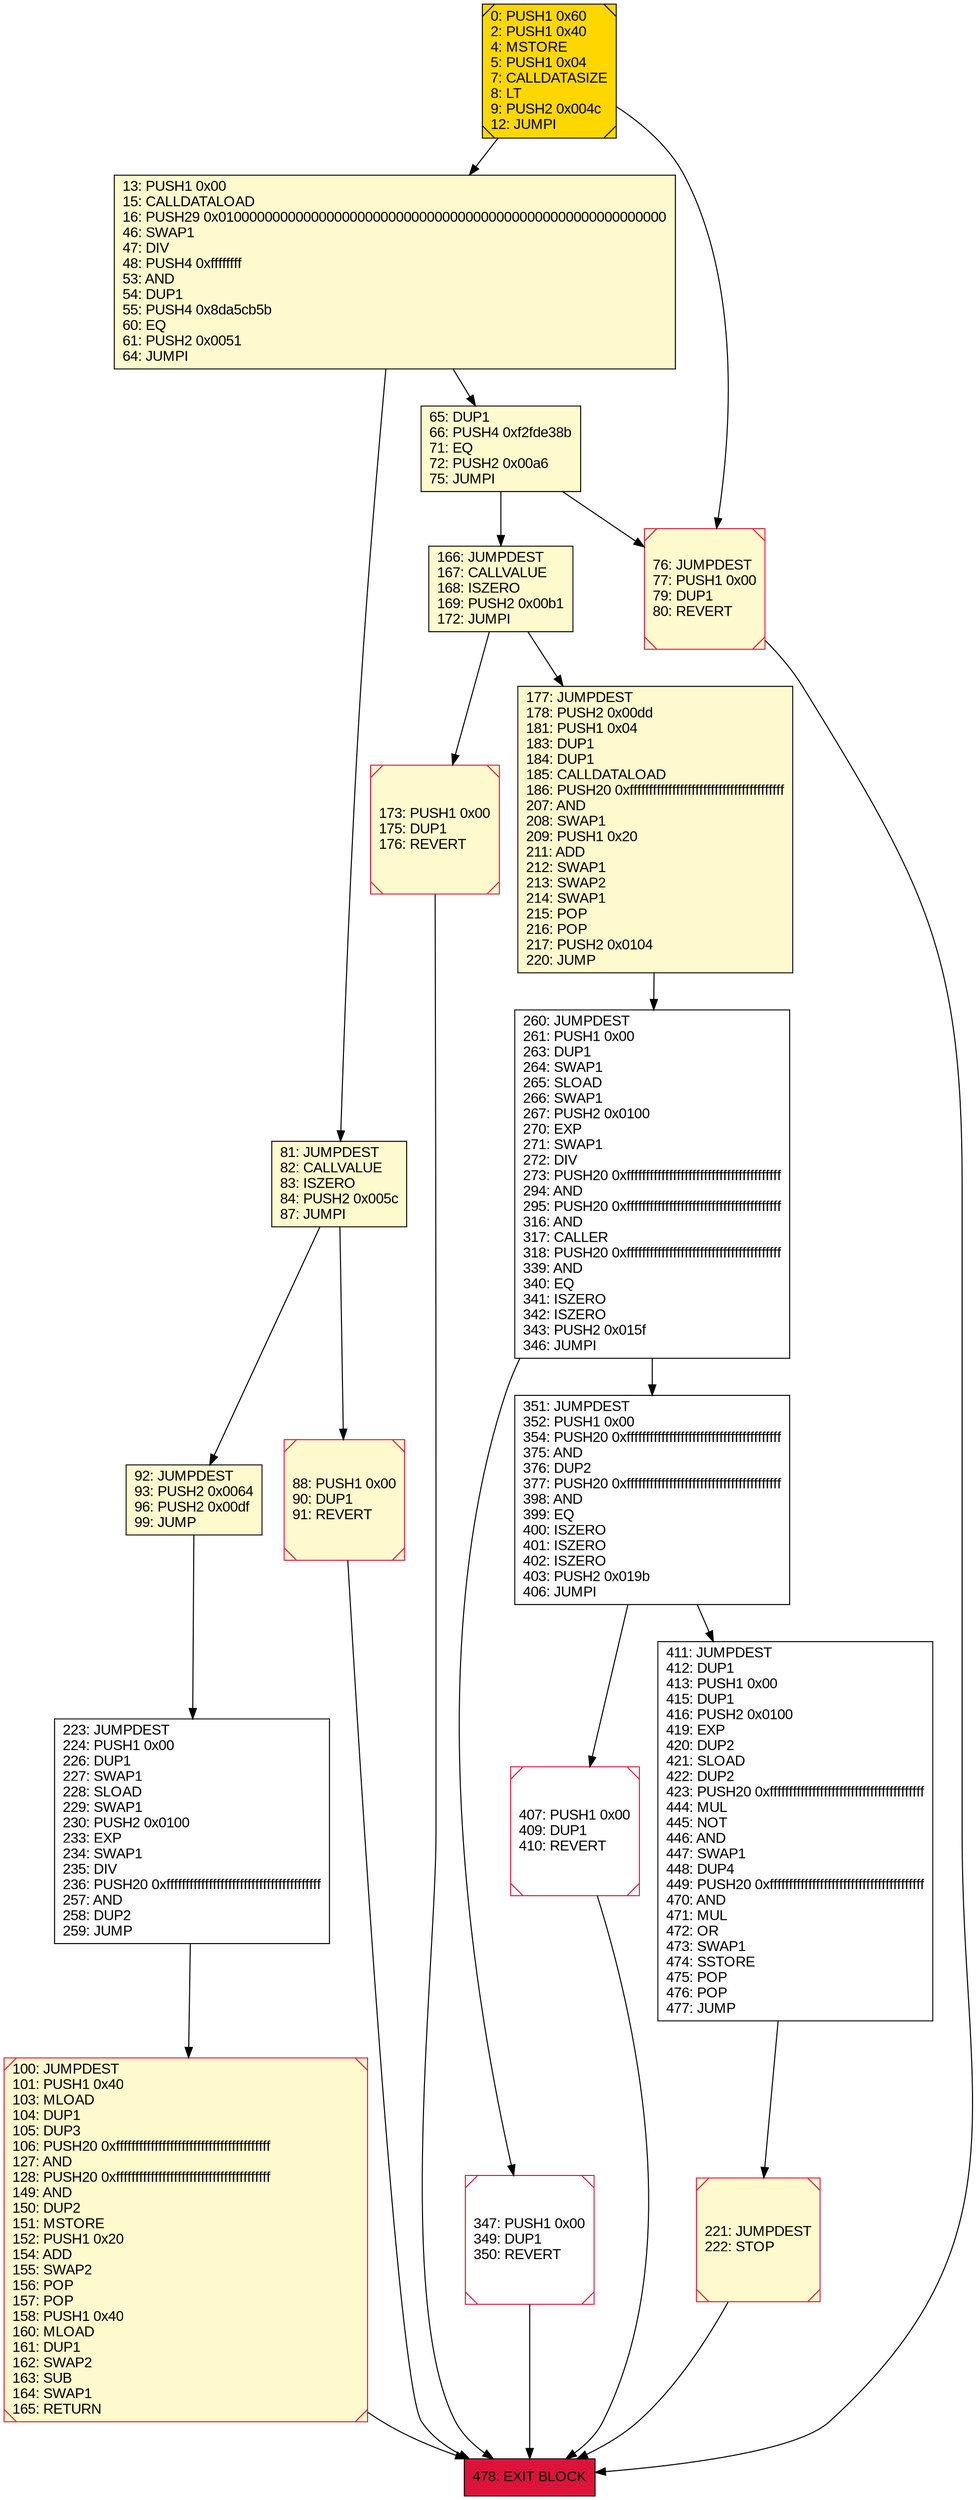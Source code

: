 digraph G {
bgcolor=transparent rankdir=UD;
node [shape=box style=filled color=black fillcolor=white fontname=arial fontcolor=black];
411 [label="411: JUMPDEST\l412: DUP1\l413: PUSH1 0x00\l415: DUP1\l416: PUSH2 0x0100\l419: EXP\l420: DUP2\l421: SLOAD\l422: DUP2\l423: PUSH20 0xffffffffffffffffffffffffffffffffffffffff\l444: MUL\l445: NOT\l446: AND\l447: SWAP1\l448: DUP4\l449: PUSH20 0xffffffffffffffffffffffffffffffffffffffff\l470: AND\l471: MUL\l472: OR\l473: SWAP1\l474: SSTORE\l475: POP\l476: POP\l477: JUMP\l" ];
65 [label="65: DUP1\l66: PUSH4 0xf2fde38b\l71: EQ\l72: PUSH2 0x00a6\l75: JUMPI\l" fillcolor=lemonchiffon ];
0 [label="0: PUSH1 0x60\l2: PUSH1 0x40\l4: MSTORE\l5: PUSH1 0x04\l7: CALLDATASIZE\l8: LT\l9: PUSH2 0x004c\l12: JUMPI\l" fillcolor=lemonchiffon shape=Msquare fillcolor=gold ];
13 [label="13: PUSH1 0x00\l15: CALLDATALOAD\l16: PUSH29 0x0100000000000000000000000000000000000000000000000000000000\l46: SWAP1\l47: DIV\l48: PUSH4 0xffffffff\l53: AND\l54: DUP1\l55: PUSH4 0x8da5cb5b\l60: EQ\l61: PUSH2 0x0051\l64: JUMPI\l" fillcolor=lemonchiffon ];
166 [label="166: JUMPDEST\l167: CALLVALUE\l168: ISZERO\l169: PUSH2 0x00b1\l172: JUMPI\l" fillcolor=lemonchiffon ];
92 [label="92: JUMPDEST\l93: PUSH2 0x0064\l96: PUSH2 0x00df\l99: JUMP\l" fillcolor=lemonchiffon ];
76 [label="76: JUMPDEST\l77: PUSH1 0x00\l79: DUP1\l80: REVERT\l" fillcolor=lemonchiffon shape=Msquare color=crimson ];
223 [label="223: JUMPDEST\l224: PUSH1 0x00\l226: DUP1\l227: SWAP1\l228: SLOAD\l229: SWAP1\l230: PUSH2 0x0100\l233: EXP\l234: SWAP1\l235: DIV\l236: PUSH20 0xffffffffffffffffffffffffffffffffffffffff\l257: AND\l258: DUP2\l259: JUMP\l" ];
221 [label="221: JUMPDEST\l222: STOP\l" fillcolor=lemonchiffon shape=Msquare color=crimson ];
173 [label="173: PUSH1 0x00\l175: DUP1\l176: REVERT\l" fillcolor=lemonchiffon shape=Msquare color=crimson ];
260 [label="260: JUMPDEST\l261: PUSH1 0x00\l263: DUP1\l264: SWAP1\l265: SLOAD\l266: SWAP1\l267: PUSH2 0x0100\l270: EXP\l271: SWAP1\l272: DIV\l273: PUSH20 0xffffffffffffffffffffffffffffffffffffffff\l294: AND\l295: PUSH20 0xffffffffffffffffffffffffffffffffffffffff\l316: AND\l317: CALLER\l318: PUSH20 0xffffffffffffffffffffffffffffffffffffffff\l339: AND\l340: EQ\l341: ISZERO\l342: ISZERO\l343: PUSH2 0x015f\l346: JUMPI\l" ];
81 [label="81: JUMPDEST\l82: CALLVALUE\l83: ISZERO\l84: PUSH2 0x005c\l87: JUMPI\l" fillcolor=lemonchiffon ];
177 [label="177: JUMPDEST\l178: PUSH2 0x00dd\l181: PUSH1 0x04\l183: DUP1\l184: DUP1\l185: CALLDATALOAD\l186: PUSH20 0xffffffffffffffffffffffffffffffffffffffff\l207: AND\l208: SWAP1\l209: PUSH1 0x20\l211: ADD\l212: SWAP1\l213: SWAP2\l214: SWAP1\l215: POP\l216: POP\l217: PUSH2 0x0104\l220: JUMP\l" fillcolor=lemonchiffon ];
407 [label="407: PUSH1 0x00\l409: DUP1\l410: REVERT\l" shape=Msquare color=crimson ];
100 [label="100: JUMPDEST\l101: PUSH1 0x40\l103: MLOAD\l104: DUP1\l105: DUP3\l106: PUSH20 0xffffffffffffffffffffffffffffffffffffffff\l127: AND\l128: PUSH20 0xffffffffffffffffffffffffffffffffffffffff\l149: AND\l150: DUP2\l151: MSTORE\l152: PUSH1 0x20\l154: ADD\l155: SWAP2\l156: POP\l157: POP\l158: PUSH1 0x40\l160: MLOAD\l161: DUP1\l162: SWAP2\l163: SUB\l164: SWAP1\l165: RETURN\l" fillcolor=lemonchiffon shape=Msquare color=crimson ];
88 [label="88: PUSH1 0x00\l90: DUP1\l91: REVERT\l" fillcolor=lemonchiffon shape=Msquare color=crimson ];
347 [label="347: PUSH1 0x00\l349: DUP1\l350: REVERT\l" shape=Msquare color=crimson ];
351 [label="351: JUMPDEST\l352: PUSH1 0x00\l354: PUSH20 0xffffffffffffffffffffffffffffffffffffffff\l375: AND\l376: DUP2\l377: PUSH20 0xffffffffffffffffffffffffffffffffffffffff\l398: AND\l399: EQ\l400: ISZERO\l401: ISZERO\l402: ISZERO\l403: PUSH2 0x019b\l406: JUMPI\l" ];
478 [label="478: EXIT BLOCK\l" fillcolor=crimson ];
81 -> 88;
351 -> 407;
65 -> 166;
173 -> 478;
76 -> 478;
221 -> 478;
351 -> 411;
166 -> 177;
223 -> 100;
92 -> 223;
166 -> 173;
347 -> 478;
88 -> 478;
407 -> 478;
100 -> 478;
411 -> 221;
65 -> 76;
13 -> 65;
0 -> 13;
0 -> 76;
260 -> 347;
260 -> 351;
13 -> 81;
81 -> 92;
177 -> 260;
}